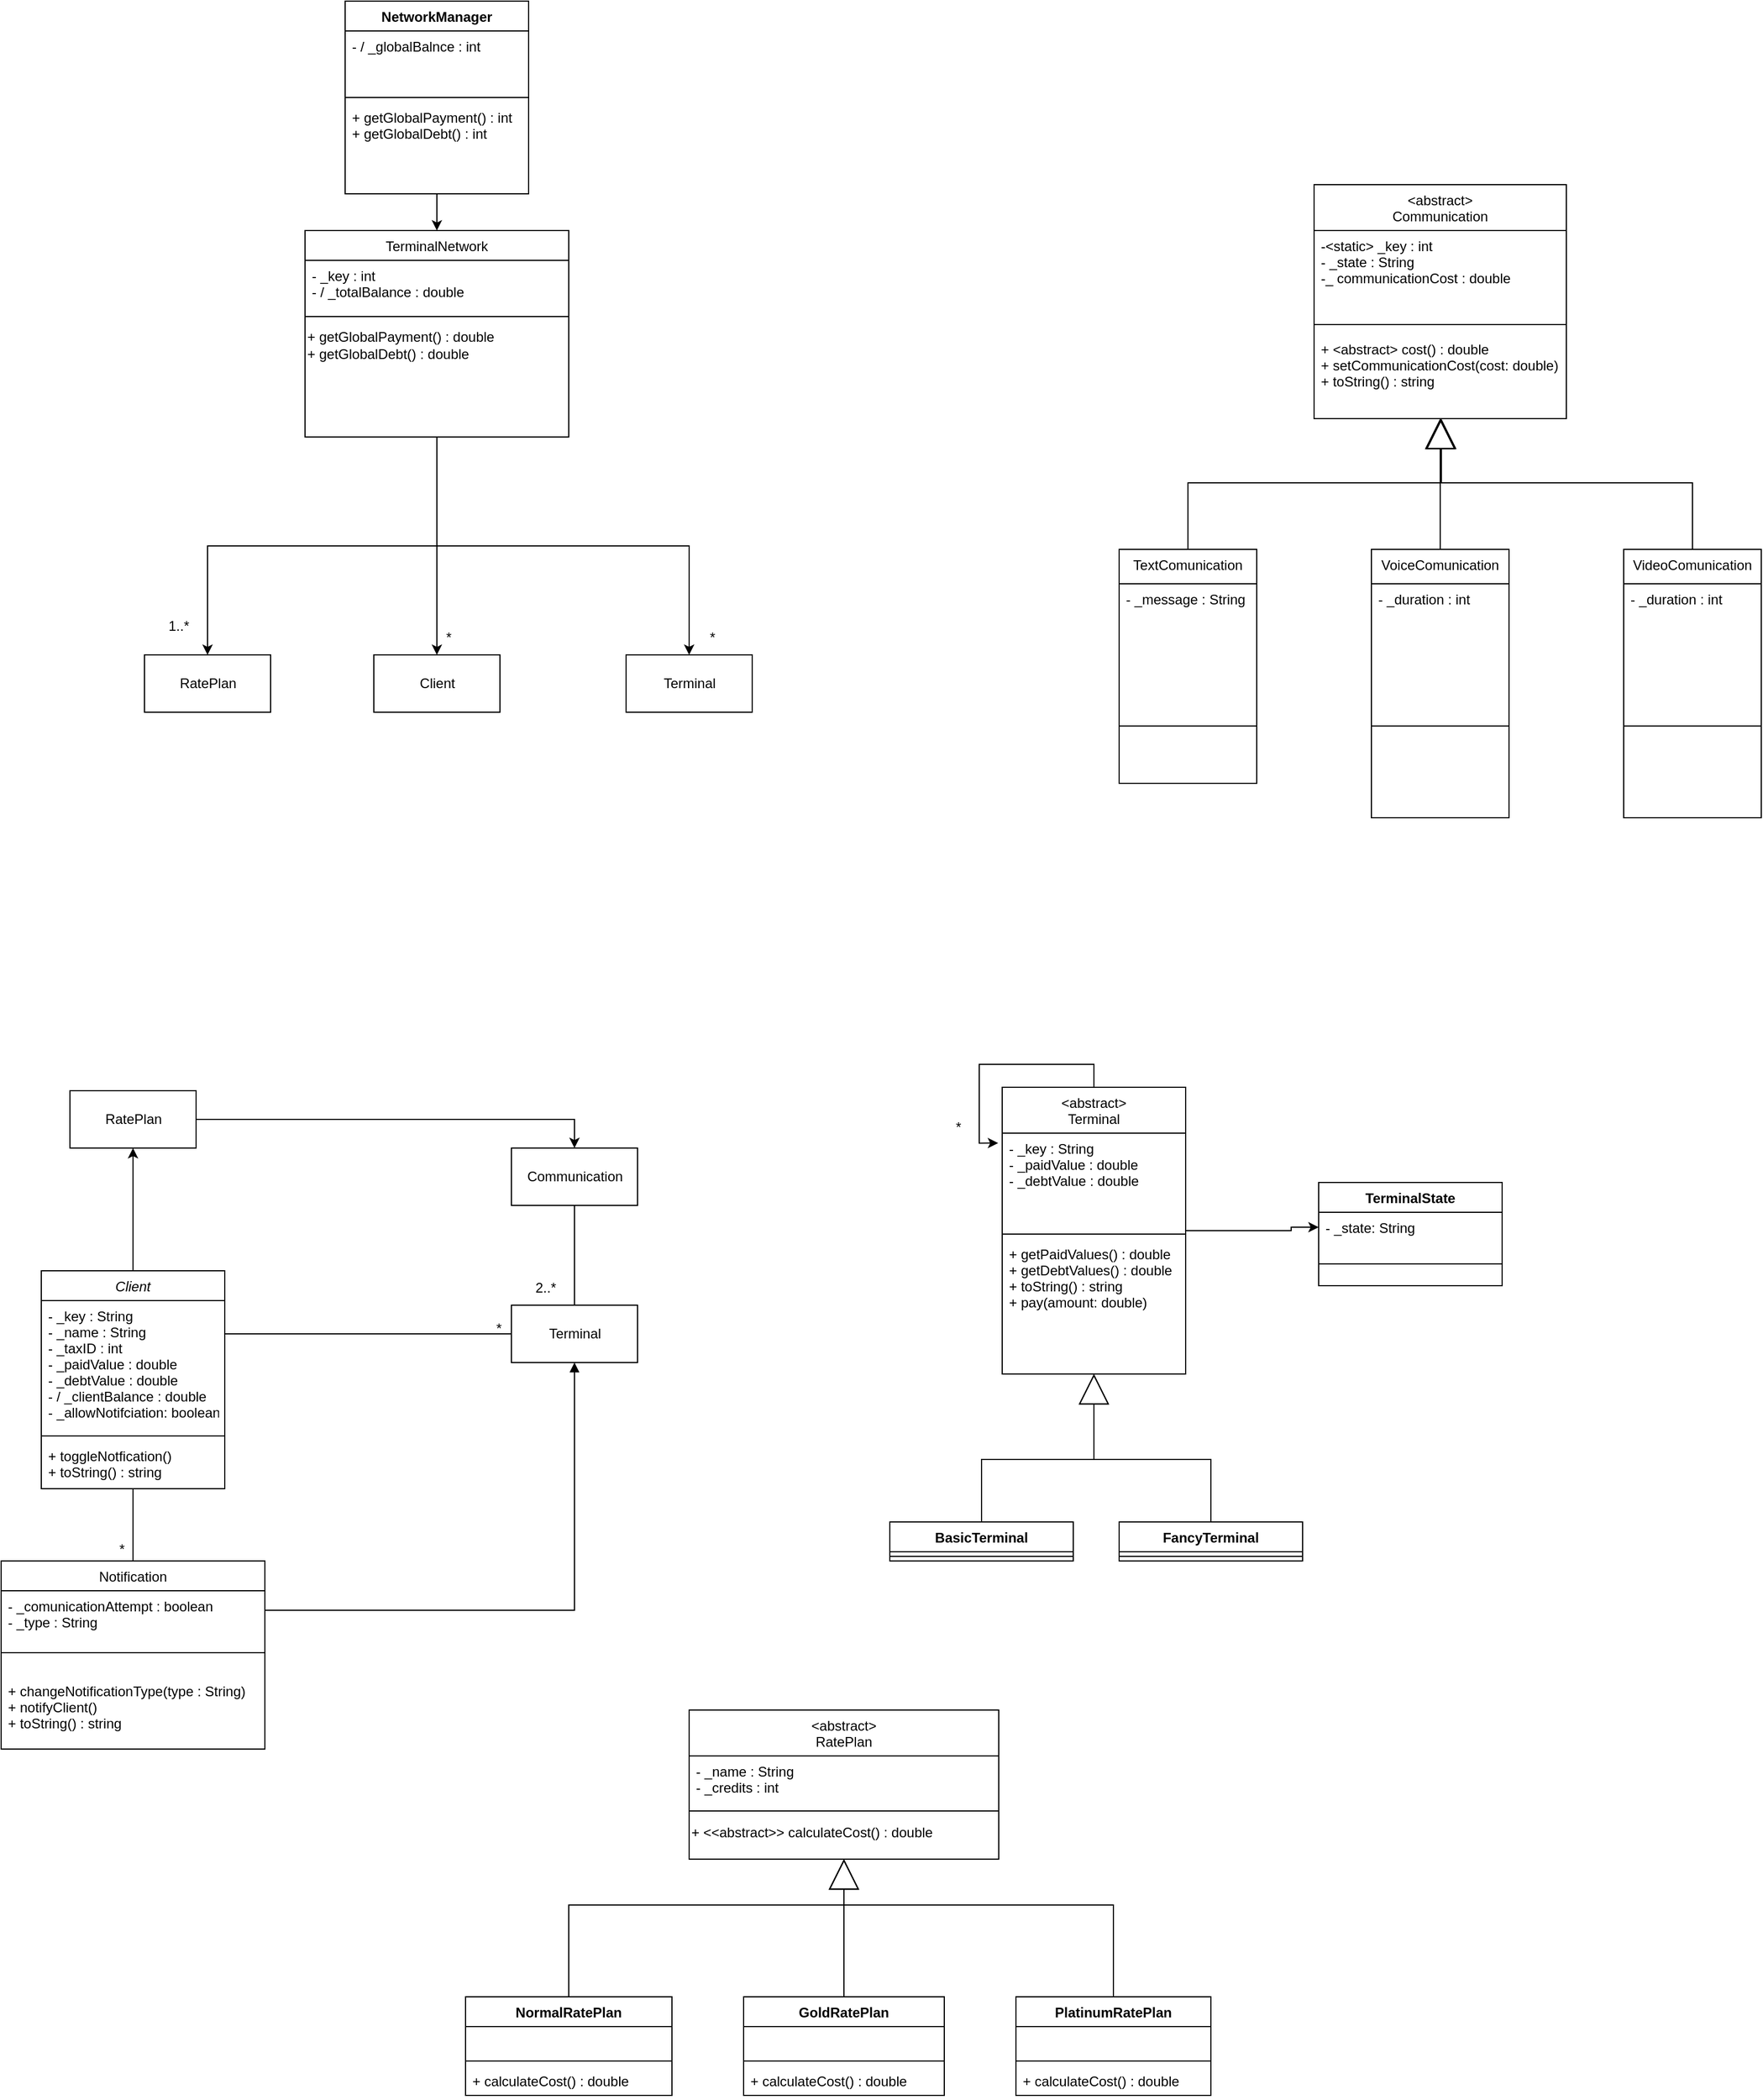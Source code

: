 <mxfile version="20.3.7" type="device"><diagram id="C5RBs43oDa-KdzZeNtuy" name="Page-1"><mxGraphModel dx="2015" dy="2259" grid="1" gridSize="10" guides="1" tooltips="1" connect="1" arrows="1" fold="1" page="1" pageScale="1" pageWidth="827" pageHeight="1169" math="0" shadow="0"><root><mxCell id="WIyWlLk6GJQsqaUBKTNV-0"/><mxCell id="WIyWlLk6GJQsqaUBKTNV-1" parent="WIyWlLk6GJQsqaUBKTNV-0"/><mxCell id="fKWPEHJeBh0T0BMoyLXq-13" style="edgeStyle=orthogonalEdgeStyle;rounded=0;orthogonalLoop=1;jettySize=auto;html=1;exitX=0.5;exitY=0;exitDx=0;exitDy=0;entryX=0.5;entryY=1;entryDx=0;entryDy=0;startArrow=none;startFill=0;endArrow=classic;endFill=1;startSize=24;endSize=6;targetPerimeterSpacing=15;" parent="WIyWlLk6GJQsqaUBKTNV-1" source="zkfFHV4jXpPFQw0GAbJ--0" target="jzcCdvD8nz0sRKo6gPmy-28" edge="1"><mxGeometry relative="1" as="geometry"><mxPoint x="460" y="110" as="targetPoint"/></mxGeometry></mxCell><mxCell id="fKWPEHJeBh0T0BMoyLXq-64" style="edgeStyle=orthogonalEdgeStyle;rounded=0;orthogonalLoop=1;jettySize=auto;html=1;entryX=0.5;entryY=0;entryDx=0;entryDy=0;startArrow=none;startFill=0;endArrow=none;endFill=0;startSize=24;endSize=6;targetPerimeterSpacing=15;" parent="WIyWlLk6GJQsqaUBKTNV-1" source="zkfFHV4jXpPFQw0GAbJ--0" target="mvYompF2jQGC7kqWTAEV-3" edge="1"><mxGeometry relative="1" as="geometry"/></mxCell><mxCell id="zkfFHV4jXpPFQw0GAbJ--0" value="Client" style="swimlane;fontStyle=2;align=center;verticalAlign=top;childLayout=stackLayout;horizontal=1;startSize=26;horizontalStack=0;resizeParent=1;resizeLast=0;collapsible=1;marginBottom=0;rounded=0;shadow=0;strokeWidth=1;" parent="WIyWlLk6GJQsqaUBKTNV-1" vertex="1"><mxGeometry x="380" y="187" width="160" height="190" as="geometry"><mxRectangle x="230" y="140" width="160" height="26" as="alternateBounds"/></mxGeometry></mxCell><mxCell id="zkfFHV4jXpPFQw0GAbJ--1" value="- _key : String&#10;- _name : String&#10;- _taxID : int&#10;- _paidValue : double&#10;- _debtValue : double&#10;- / _clientBalance : double&#10;- _allowNotifciation: boolean" style="text;align=left;verticalAlign=top;spacingLeft=4;spacingRight=4;overflow=hidden;rotatable=0;points=[[0,0.5],[1,0.5]];portConstraint=eastwest;" parent="zkfFHV4jXpPFQw0GAbJ--0" vertex="1"><mxGeometry y="26" width="160" height="114" as="geometry"/></mxCell><mxCell id="zkfFHV4jXpPFQw0GAbJ--4" value="" style="line;html=1;strokeWidth=1;align=left;verticalAlign=middle;spacingTop=-1;spacingLeft=3;spacingRight=3;rotatable=0;labelPosition=right;points=[];portConstraint=eastwest;" parent="zkfFHV4jXpPFQw0GAbJ--0" vertex="1"><mxGeometry y="140" width="160" height="8" as="geometry"/></mxCell><mxCell id="zkfFHV4jXpPFQw0GAbJ--5" value="+ toggleNotfication()&#10;+ toString() : string" style="text;align=left;verticalAlign=top;spacingLeft=4;spacingRight=4;overflow=hidden;rotatable=0;points=[[0,0.5],[1,0.5]];portConstraint=eastwest;" parent="zkfFHV4jXpPFQw0GAbJ--0" vertex="1"><mxGeometry y="148" width="160" height="42" as="geometry"/></mxCell><mxCell id="fKWPEHJeBh0T0BMoyLXq-11" style="edgeStyle=orthogonalEdgeStyle;rounded=0;orthogonalLoop=1;jettySize=auto;html=1;exitX=0.5;exitY=1;exitDx=0;exitDy=0;startSize=24;startArrow=block;startFill=0;endArrow=none;endFill=0;" parent="WIyWlLk6GJQsqaUBKTNV-1" source="zkfFHV4jXpPFQw0GAbJ--17" target="o7xXfUlEz9aexgcVBRNm-12" edge="1"><mxGeometry relative="1" as="geometry"/></mxCell><mxCell id="fKWPEHJeBh0T0BMoyLXq-12" style="edgeStyle=orthogonalEdgeStyle;rounded=0;orthogonalLoop=1;jettySize=auto;html=1;exitX=0.5;exitY=1;exitDx=0;exitDy=0;startArrow=block;startFill=0;endArrow=none;endFill=0;endSize=6;startSize=24;" parent="WIyWlLk6GJQsqaUBKTNV-1" source="zkfFHV4jXpPFQw0GAbJ--17" target="o7xXfUlEz9aexgcVBRNm-16" edge="1"><mxGeometry relative="1" as="geometry"/></mxCell><mxCell id="fKWPEHJeBh0T0BMoyLXq-66" style="edgeStyle=orthogonalEdgeStyle;rounded=0;orthogonalLoop=1;jettySize=auto;html=1;entryX=0;entryY=0.5;entryDx=0;entryDy=0;startArrow=none;startFill=0;endArrow=classic;endFill=1;startSize=24;endSize=6;targetPerimeterSpacing=15;" parent="WIyWlLk6GJQsqaUBKTNV-1" source="zkfFHV4jXpPFQw0GAbJ--17" target="o7xXfUlEz9aexgcVBRNm-35" edge="1"><mxGeometry relative="1" as="geometry"><Array as="points"><mxPoint x="1470" y="152"/></Array></mxGeometry></mxCell><mxCell id="zkfFHV4jXpPFQw0GAbJ--17" value="&lt;abstract&gt;&#10;Terminal" style="swimlane;fontStyle=0;align=center;verticalAlign=top;childLayout=stackLayout;horizontal=1;startSize=40;horizontalStack=0;resizeParent=1;resizeLast=0;collapsible=1;marginBottom=0;rounded=0;shadow=0;strokeWidth=1;" parent="WIyWlLk6GJQsqaUBKTNV-1" vertex="1"><mxGeometry x="1218" y="27" width="160" height="250" as="geometry"><mxRectangle x="550" y="140" width="160" height="26" as="alternateBounds"/></mxGeometry></mxCell><mxCell id="zkfFHV4jXpPFQw0GAbJ--18" value="- _key : String&#10;- _paidValue : double&#10;- _debtValue : double&#10;&#10;" style="text;align=left;verticalAlign=top;spacingLeft=4;spacingRight=4;overflow=hidden;rotatable=0;points=[[0,0.5],[1,0.5]];portConstraint=eastwest;" parent="zkfFHV4jXpPFQw0GAbJ--17" vertex="1"><mxGeometry y="40" width="160" height="84" as="geometry"/></mxCell><mxCell id="zkfFHV4jXpPFQw0GAbJ--23" value="" style="line;html=1;strokeWidth=1;align=left;verticalAlign=middle;spacingTop=-1;spacingLeft=3;spacingRight=3;rotatable=0;labelPosition=right;points=[];portConstraint=eastwest;" parent="zkfFHV4jXpPFQw0GAbJ--17" vertex="1"><mxGeometry y="124" width="160" height="8" as="geometry"/></mxCell><mxCell id="zkfFHV4jXpPFQw0GAbJ--24" value="+ getPaidValues() : double&#10;+ getDebtValues() : double&#10;+ toString() : string&#10;+ pay(amount: double)" style="text;align=left;verticalAlign=top;spacingLeft=4;spacingRight=4;overflow=hidden;rotatable=0;points=[[0,0.5],[1,0.5]];portConstraint=eastwest;" parent="zkfFHV4jXpPFQw0GAbJ--17" vertex="1"><mxGeometry y="132" width="160" height="112" as="geometry"/></mxCell><mxCell id="o7xXfUlEz9aexgcVBRNm-1" style="edgeStyle=orthogonalEdgeStyle;rounded=0;orthogonalLoop=1;jettySize=auto;html=1;entryX=-0.022;entryY=0.103;entryDx=0;entryDy=0;entryPerimeter=0;" parent="zkfFHV4jXpPFQw0GAbJ--17" source="zkfFHV4jXpPFQw0GAbJ--17" target="zkfFHV4jXpPFQw0GAbJ--18" edge="1"><mxGeometry relative="1" as="geometry"/></mxCell><mxCell id="zkfFHV4jXpPFQw0GAbJ--26" value="" style="endArrow=none;shadow=0;strokeWidth=1;rounded=0;endFill=0;edgeStyle=elbowEdgeStyle;elbow=vertical;entryX=0;entryY=0.5;entryDx=0;entryDy=0;" parent="WIyWlLk6GJQsqaUBKTNV-1" source="zkfFHV4jXpPFQw0GAbJ--0" target="fKWPEHJeBh0T0BMoyLXq-61" edge="1"><mxGeometry x="0.5" y="41" relative="1" as="geometry"><mxPoint x="380" y="192" as="sourcePoint"/><mxPoint x="540" y="192" as="targetPoint"/><mxPoint x="-40" y="32" as="offset"/></mxGeometry></mxCell><mxCell id="zkfFHV4jXpPFQw0GAbJ--28" value="*" style="resizable=0;align=right;verticalAlign=bottom;labelBackgroundColor=none;fontSize=12;" parent="zkfFHV4jXpPFQw0GAbJ--26" connectable="0" vertex="1"><mxGeometry x="1" relative="1" as="geometry"><mxPoint x="-7" y="4" as="offset"/></mxGeometry></mxCell><mxCell id="mvYompF2jQGC7kqWTAEV-3" value="Notification" style="swimlane;fontStyle=0;align=center;verticalAlign=top;childLayout=stackLayout;horizontal=1;startSize=26;horizontalStack=0;resizeParent=1;resizeLast=0;collapsible=1;marginBottom=0;rounded=0;shadow=0;strokeWidth=1;" parent="WIyWlLk6GJQsqaUBKTNV-1" vertex="1"><mxGeometry x="345" y="440" width="230" height="164" as="geometry"><mxRectangle x="340" y="380" width="170" height="26" as="alternateBounds"/></mxGeometry></mxCell><mxCell id="mvYompF2jQGC7kqWTAEV-4" value="- _comunicationAttempt : boolean&#10;- _type : String" style="text;align=left;verticalAlign=top;spacingLeft=4;spacingRight=4;overflow=hidden;rotatable=0;points=[[0,0.5],[1,0.5]];portConstraint=eastwest;" parent="mvYompF2jQGC7kqWTAEV-3" vertex="1"><mxGeometry y="26" width="230" height="34" as="geometry"/></mxCell><mxCell id="mvYompF2jQGC7kqWTAEV-5" value="" style="line;html=1;strokeWidth=1;align=left;verticalAlign=middle;spacingTop=-1;spacingLeft=3;spacingRight=3;rotatable=0;labelPosition=right;points=[];portConstraint=eastwest;" parent="mvYompF2jQGC7kqWTAEV-3" vertex="1"><mxGeometry y="60" width="230" height="40" as="geometry"/></mxCell><mxCell id="mvYompF2jQGC7kqWTAEV-32" value="+ changeNotificationType(type : String)&#10;+ notifyClient()&#10;+ toString() : string&#10;" style="text;align=left;verticalAlign=top;spacingLeft=4;spacingRight=4;overflow=hidden;rotatable=0;points=[[0,0.5],[1,0.5]];portConstraint=eastwest;" parent="mvYompF2jQGC7kqWTAEV-3" vertex="1"><mxGeometry y="100" width="230" height="50" as="geometry"/></mxCell><mxCell id="fKWPEHJeBh0T0BMoyLXq-6" style="edgeStyle=orthogonalEdgeStyle;rounded=0;orthogonalLoop=1;jettySize=auto;html=1;exitX=0.5;exitY=1;exitDx=0;exitDy=0;entryX=0.5;entryY=0;entryDx=0;entryDy=0;" parent="WIyWlLk6GJQsqaUBKTNV-1" source="mvYompF2jQGC7kqWTAEV-15" target="fKWPEHJeBh0T0BMoyLXq-3" edge="1"><mxGeometry relative="1" as="geometry"/></mxCell><mxCell id="fKWPEHJeBh0T0BMoyLXq-7" style="edgeStyle=orthogonalEdgeStyle;rounded=0;orthogonalLoop=1;jettySize=auto;html=1;exitX=0.5;exitY=1;exitDx=0;exitDy=0;" parent="WIyWlLk6GJQsqaUBKTNV-1" source="mvYompF2jQGC7kqWTAEV-15" target="fKWPEHJeBh0T0BMoyLXq-2" edge="1"><mxGeometry relative="1" as="geometry"><Array as="points"><mxPoint x="725" y="-400"/><mxPoint x="725" y="-400"/></Array></mxGeometry></mxCell><mxCell id="fKWPEHJeBh0T0BMoyLXq-8" style="edgeStyle=orthogonalEdgeStyle;rounded=0;orthogonalLoop=1;jettySize=auto;html=1;exitX=0.5;exitY=1;exitDx=0;exitDy=0;" parent="WIyWlLk6GJQsqaUBKTNV-1" source="mvYompF2jQGC7kqWTAEV-15" target="fKWPEHJeBh0T0BMoyLXq-4" edge="1"><mxGeometry relative="1" as="geometry"/></mxCell><mxCell id="mvYompF2jQGC7kqWTAEV-15" value="TerminalNetwork" style="swimlane;fontStyle=0;align=center;verticalAlign=top;childLayout=stackLayout;horizontal=1;startSize=26;horizontalStack=0;resizeParent=1;resizeLast=0;collapsible=1;marginBottom=0;rounded=0;shadow=0;strokeWidth=1;" parent="WIyWlLk6GJQsqaUBKTNV-1" vertex="1"><mxGeometry x="610" y="-720" width="230" height="180" as="geometry"><mxRectangle x="340" y="380" width="170" height="26" as="alternateBounds"/></mxGeometry></mxCell><mxCell id="o7xXfUlEz9aexgcVBRNm-56" value="- _key : int&#10;- / _totalBalance : double&#10;" style="text;align=left;verticalAlign=top;spacingLeft=4;spacingRight=4;overflow=hidden;rotatable=0;points=[[0,0.5],[1,0.5]];portConstraint=eastwest;" parent="mvYompF2jQGC7kqWTAEV-15" vertex="1"><mxGeometry y="26" width="230" height="44" as="geometry"/></mxCell><mxCell id="mvYompF2jQGC7kqWTAEV-17" value="" style="line;html=1;strokeWidth=1;align=left;verticalAlign=middle;spacingTop=-1;spacingLeft=3;spacingRight=3;rotatable=0;labelPosition=right;points=[];portConstraint=eastwest;" parent="mvYompF2jQGC7kqWTAEV-15" vertex="1"><mxGeometry y="70" width="230" height="10" as="geometry"/></mxCell><mxCell id="o7xXfUlEz9aexgcVBRNm-55" value="+ getGlobalPayment() : double&lt;br&gt;+ getGlobalDebt() : double" style="text;html=1;strokeColor=none;fillColor=none;align=left;verticalAlign=middle;whiteSpace=wrap;rounded=0;" parent="mvYompF2jQGC7kqWTAEV-15" vertex="1"><mxGeometry y="80" width="230" height="40" as="geometry"/></mxCell><mxCell id="mvYompF2jQGC7kqWTAEV-28" style="edgeStyle=orthogonalEdgeStyle;rounded=0;orthogonalLoop=1;jettySize=auto;html=1;entryX=0.5;entryY=1;entryDx=0;entryDy=0;endArrow=block;endFill=1;" parent="WIyWlLk6GJQsqaUBKTNV-1" source="mvYompF2jQGC7kqWTAEV-4" target="fKWPEHJeBh0T0BMoyLXq-61" edge="1"><mxGeometry relative="1" as="geometry"/></mxCell><mxCell id="mvYompF2jQGC7kqWTAEV-29" value="*" style="text;html=1;align=center;verticalAlign=middle;resizable=0;points=[];autosize=1;strokeColor=none;fillColor=none;" parent="WIyWlLk6GJQsqaUBKTNV-1" vertex="1"><mxGeometry x="440" y="420" width="20" height="20" as="geometry"/></mxCell><mxCell id="o7xXfUlEz9aexgcVBRNm-3" value="*" style="text;html=1;strokeColor=none;fillColor=none;align=center;verticalAlign=middle;whiteSpace=wrap;rounded=0;" parent="WIyWlLk6GJQsqaUBKTNV-1" vertex="1"><mxGeometry x="1150" y="47" width="60" height="30" as="geometry"/></mxCell><mxCell id="o7xXfUlEz9aexgcVBRNm-9" style="edgeStyle=orthogonalEdgeStyle;rounded=0;orthogonalLoop=1;jettySize=auto;html=1;entryX=0.5;entryY=0;entryDx=0;entryDy=0;" parent="WIyWlLk6GJQsqaUBKTNV-1" source="o7xXfUlEz9aexgcVBRNm-5" target="mvYompF2jQGC7kqWTAEV-15" edge="1"><mxGeometry relative="1" as="geometry"><mxPoint x="1065" y="-790" as="targetPoint"/><Array as="points"><mxPoint x="725" y="-806"/></Array></mxGeometry></mxCell><mxCell id="o7xXfUlEz9aexgcVBRNm-5" value="NetworkManager" style="swimlane;fontStyle=1;align=center;verticalAlign=top;childLayout=stackLayout;horizontal=1;startSize=26;horizontalStack=0;resizeParent=1;resizeParentMax=0;resizeLast=0;collapsible=1;marginBottom=0;" parent="WIyWlLk6GJQsqaUBKTNV-1" vertex="1"><mxGeometry x="645" y="-920" width="160" height="168" as="geometry"/></mxCell><mxCell id="o7xXfUlEz9aexgcVBRNm-6" value="- / _globalBalnce : int" style="text;strokeColor=none;fillColor=none;align=left;verticalAlign=top;spacingLeft=4;spacingRight=4;overflow=hidden;rotatable=0;points=[[0,0.5],[1,0.5]];portConstraint=eastwest;" parent="o7xXfUlEz9aexgcVBRNm-5" vertex="1"><mxGeometry y="26" width="160" height="54" as="geometry"/></mxCell><mxCell id="o7xXfUlEz9aexgcVBRNm-7" value="" style="line;strokeWidth=1;fillColor=none;align=left;verticalAlign=middle;spacingTop=-1;spacingLeft=3;spacingRight=3;rotatable=0;labelPosition=right;points=[];portConstraint=eastwest;strokeColor=inherit;" parent="o7xXfUlEz9aexgcVBRNm-5" vertex="1"><mxGeometry y="80" width="160" height="8" as="geometry"/></mxCell><mxCell id="o7xXfUlEz9aexgcVBRNm-8" value="+ getGlobalPayment() : int&#10;+ getGlobalDebt() : int" style="text;strokeColor=none;fillColor=none;align=left;verticalAlign=top;spacingLeft=4;spacingRight=4;overflow=hidden;rotatable=0;points=[[0,0.5],[1,0.5]];portConstraint=eastwest;" parent="o7xXfUlEz9aexgcVBRNm-5" vertex="1"><mxGeometry y="88" width="160" height="80" as="geometry"/></mxCell><mxCell id="o7xXfUlEz9aexgcVBRNm-12" value="BasicTerminal" style="swimlane;fontStyle=1;align=center;verticalAlign=top;childLayout=stackLayout;horizontal=1;startSize=26;horizontalStack=0;resizeParent=1;resizeParentMax=0;resizeLast=0;collapsible=1;marginBottom=0;" parent="WIyWlLk6GJQsqaUBKTNV-1" vertex="1"><mxGeometry x="1120" y="406" width="160" height="34" as="geometry"/></mxCell><mxCell id="o7xXfUlEz9aexgcVBRNm-14" value="" style="line;strokeWidth=1;fillColor=none;align=left;verticalAlign=middle;spacingTop=-1;spacingLeft=3;spacingRight=3;rotatable=0;labelPosition=right;points=[];portConstraint=eastwest;strokeColor=inherit;" parent="o7xXfUlEz9aexgcVBRNm-12" vertex="1"><mxGeometry y="26" width="160" height="8" as="geometry"/></mxCell><mxCell id="o7xXfUlEz9aexgcVBRNm-16" value="FancyTerminal" style="swimlane;fontStyle=1;align=center;verticalAlign=top;childLayout=stackLayout;horizontal=1;startSize=26;horizontalStack=0;resizeParent=1;resizeParentMax=0;resizeLast=0;collapsible=1;marginBottom=0;" parent="WIyWlLk6GJQsqaUBKTNV-1" vertex="1"><mxGeometry x="1320" y="406" width="160" height="34" as="geometry"/></mxCell><mxCell id="o7xXfUlEz9aexgcVBRNm-18" value="" style="line;strokeWidth=1;fillColor=none;align=left;verticalAlign=middle;spacingTop=-1;spacingLeft=3;spacingRight=3;rotatable=0;labelPosition=right;points=[];portConstraint=eastwest;strokeColor=inherit;" parent="o7xXfUlEz9aexgcVBRNm-16" vertex="1"><mxGeometry y="26" width="160" height="8" as="geometry"/></mxCell><mxCell id="o7xXfUlEz9aexgcVBRNm-29" value="" style="endArrow=none;html=1;rounded=0;entryX=1;entryY=0.5;entryDx=0;entryDy=0;exitX=0.5;exitY=1;exitDx=0;exitDy=0;" parent="WIyWlLk6GJQsqaUBKTNV-1" source="zkfFHV4jXpPFQw0GAbJ--17" edge="1"><mxGeometry width="50" height="50" relative="1" as="geometry"><mxPoint x="1298" y="277" as="sourcePoint"/><mxPoint x="1305" y="277" as="targetPoint"/><Array as="points"/></mxGeometry></mxCell><mxCell id="o7xXfUlEz9aexgcVBRNm-32" value="2..*" style="text;html=1;strokeColor=none;fillColor=none;align=center;verticalAlign=middle;whiteSpace=wrap;rounded=0;" parent="WIyWlLk6GJQsqaUBKTNV-1" vertex="1"><mxGeometry x="790" y="187" width="60" height="30" as="geometry"/></mxCell><mxCell id="o7xXfUlEz9aexgcVBRNm-34" value="TerminalState" style="swimlane;fontStyle=1;align=center;verticalAlign=top;childLayout=stackLayout;horizontal=1;startSize=26;horizontalStack=0;resizeParent=1;resizeParentMax=0;resizeLast=0;collapsible=1;marginBottom=0;" parent="WIyWlLk6GJQsqaUBKTNV-1" vertex="1"><mxGeometry x="1494" y="110" width="160" height="90" as="geometry"/></mxCell><mxCell id="o7xXfUlEz9aexgcVBRNm-35" value="- _state: String" style="text;strokeColor=none;fillColor=none;align=left;verticalAlign=top;spacingLeft=4;spacingRight=4;overflow=hidden;rotatable=0;points=[[0,0.5],[1,0.5]];portConstraint=eastwest;" parent="o7xXfUlEz9aexgcVBRNm-34" vertex="1"><mxGeometry y="26" width="160" height="26" as="geometry"/></mxCell><mxCell id="o7xXfUlEz9aexgcVBRNm-36" value="" style="line;strokeWidth=1;fillColor=none;align=left;verticalAlign=middle;spacingTop=-1;spacingLeft=3;spacingRight=3;rotatable=0;labelPosition=right;points=[];portConstraint=eastwest;strokeColor=inherit;" parent="o7xXfUlEz9aexgcVBRNm-34" vertex="1"><mxGeometry y="52" width="160" height="38" as="geometry"/></mxCell><mxCell id="o7xXfUlEz9aexgcVBRNm-41" value="1..*" style="text;html=1;strokeColor=none;fillColor=none;align=center;verticalAlign=middle;whiteSpace=wrap;rounded=0;" parent="WIyWlLk6GJQsqaUBKTNV-1" vertex="1"><mxGeometry x="470" y="-390" width="60" height="30" as="geometry"/></mxCell><mxCell id="TjBHs6pR5-32JZ_A8oHb-3" value="*" style="text;html=1;align=center;verticalAlign=middle;resizable=0;points=[];autosize=1;strokeColor=none;fillColor=none;" parent="WIyWlLk6GJQsqaUBKTNV-1" vertex="1"><mxGeometry x="720" y="-380" width="30" height="30" as="geometry"/></mxCell><mxCell id="TjBHs6pR5-32JZ_A8oHb-4" value="*" style="text;html=1;align=center;verticalAlign=middle;resizable=0;points=[];autosize=1;strokeColor=none;fillColor=none;" parent="WIyWlLk6GJQsqaUBKTNV-1" vertex="1"><mxGeometry x="950" y="-380" width="30" height="30" as="geometry"/></mxCell><mxCell id="fKWPEHJeBh0T0BMoyLXq-2" value="Client" style="html=1;" parent="WIyWlLk6GJQsqaUBKTNV-1" vertex="1"><mxGeometry x="670" y="-350" width="110" height="50" as="geometry"/></mxCell><mxCell id="fKWPEHJeBh0T0BMoyLXq-3" value="RatePlan" style="html=1;" parent="WIyWlLk6GJQsqaUBKTNV-1" vertex="1"><mxGeometry x="470" y="-350" width="110" height="50" as="geometry"/></mxCell><mxCell id="fKWPEHJeBh0T0BMoyLXq-4" value="Terminal" style="html=1;" parent="WIyWlLk6GJQsqaUBKTNV-1" vertex="1"><mxGeometry x="890" y="-350" width="110" height="50" as="geometry"/></mxCell><mxCell id="fKWPEHJeBh0T0BMoyLXq-58" style="edgeStyle=orthogonalEdgeStyle;rounded=0;orthogonalLoop=1;jettySize=auto;html=1;entryX=0.5;entryY=0;entryDx=0;entryDy=0;startArrow=block;startFill=0;endArrow=none;endFill=0;startSize=24;endSize=6;targetPerimeterSpacing=15;" parent="WIyWlLk6GJQsqaUBKTNV-1" source="fKWPEHJeBh0T0BMoyLXq-35" target="fKWPEHJeBh0T0BMoyLXq-42" edge="1"><mxGeometry relative="1" as="geometry"/></mxCell><mxCell id="fKWPEHJeBh0T0BMoyLXq-59" style="edgeStyle=orthogonalEdgeStyle;rounded=0;orthogonalLoop=1;jettySize=auto;html=1;entryX=0.5;entryY=0;entryDx=0;entryDy=0;startArrow=block;startFill=0;endArrow=none;endFill=0;startSize=24;endSize=6;targetPerimeterSpacing=15;" parent="WIyWlLk6GJQsqaUBKTNV-1" source="fKWPEHJeBh0T0BMoyLXq-38" target="fKWPEHJeBh0T0BMoyLXq-45" edge="1"><mxGeometry relative="1" as="geometry"><Array as="points"><mxPoint x="1601" y="-500"/><mxPoint x="1820" y="-500"/></Array></mxGeometry></mxCell><mxCell id="fKWPEHJeBh0T0BMoyLXq-60" style="edgeStyle=orthogonalEdgeStyle;rounded=0;orthogonalLoop=1;jettySize=auto;html=1;entryX=0.5;entryY=0;entryDx=0;entryDy=0;startArrow=block;startFill=0;endArrow=none;endFill=0;startSize=24;endSize=6;targetPerimeterSpacing=15;" parent="WIyWlLk6GJQsqaUBKTNV-1" source="fKWPEHJeBh0T0BMoyLXq-35" target="fKWPEHJeBh0T0BMoyLXq-39" edge="1"><mxGeometry relative="1" as="geometry"><Array as="points"><mxPoint x="1600" y="-500"/><mxPoint x="1380" y="-500"/></Array></mxGeometry></mxCell><mxCell id="fKWPEHJeBh0T0BMoyLXq-35" value="&lt;abstract&gt;&#10;Communication" style="swimlane;fontStyle=0;align=center;verticalAlign=top;childLayout=stackLayout;horizontal=1;startSize=40;horizontalStack=0;resizeParent=1;resizeLast=0;collapsible=1;marginBottom=0;rounded=0;shadow=0;strokeWidth=1;" parent="WIyWlLk6GJQsqaUBKTNV-1" vertex="1"><mxGeometry x="1490" y="-760" width="220" height="204" as="geometry"><mxRectangle x="340" y="380" width="170" height="26" as="alternateBounds"/></mxGeometry></mxCell><mxCell id="fKWPEHJeBh0T0BMoyLXq-36" value="-&lt;static&gt; _key : int&#10;- _state : String&#10;-_ communicationCost : double" style="text;align=left;verticalAlign=top;spacingLeft=4;spacingRight=4;overflow=hidden;rotatable=0;points=[[0,0.5],[1,0.5]];portConstraint=eastwest;" parent="fKWPEHJeBh0T0BMoyLXq-35" vertex="1"><mxGeometry y="40" width="220" height="74" as="geometry"/></mxCell><mxCell id="fKWPEHJeBh0T0BMoyLXq-37" value="" style="line;html=1;strokeWidth=1;align=left;verticalAlign=middle;spacingTop=-1;spacingLeft=3;spacingRight=3;rotatable=0;labelPosition=right;points=[];portConstraint=eastwest;" parent="fKWPEHJeBh0T0BMoyLXq-35" vertex="1"><mxGeometry y="114" width="220" height="16" as="geometry"/></mxCell><mxCell id="fKWPEHJeBh0T0BMoyLXq-38" value="+ &lt;abstract&gt; cost() : double&#10;+ setCommunicationCost(cost: double)&#10;+ toString() : string" style="text;align=left;verticalAlign=top;spacingLeft=4;spacingRight=4;overflow=hidden;rotatable=0;points=[[0,0.5],[1,0.5]];portConstraint=eastwest;" parent="fKWPEHJeBh0T0BMoyLXq-35" vertex="1"><mxGeometry y="130" width="220" height="74" as="geometry"/></mxCell><mxCell id="fKWPEHJeBh0T0BMoyLXq-39" value="TextComunication" style="swimlane;fontStyle=0;align=center;verticalAlign=top;childLayout=stackLayout;horizontal=1;startSize=30;horizontalStack=0;resizeParent=1;resizeLast=0;collapsible=1;marginBottom=0;rounded=0;shadow=0;strokeWidth=1;" parent="WIyWlLk6GJQsqaUBKTNV-1" vertex="1"><mxGeometry x="1320" y="-442" width="120" height="204" as="geometry"><mxRectangle x="1030" y="100" width="170" height="26" as="alternateBounds"/></mxGeometry></mxCell><mxCell id="fKWPEHJeBh0T0BMoyLXq-40" value="- _message : String" style="text;align=left;verticalAlign=top;spacingLeft=4;spacingRight=4;overflow=hidden;rotatable=0;points=[[0,0.5],[1,0.5]];portConstraint=eastwest;" parent="fKWPEHJeBh0T0BMoyLXq-39" vertex="1"><mxGeometry y="30" width="120" height="74" as="geometry"/></mxCell><mxCell id="fKWPEHJeBh0T0BMoyLXq-41" value="" style="line;html=1;strokeWidth=1;align=left;verticalAlign=middle;spacingTop=-1;spacingLeft=3;spacingRight=3;rotatable=0;labelPosition=right;points=[];portConstraint=eastwest;" parent="fKWPEHJeBh0T0BMoyLXq-39" vertex="1"><mxGeometry y="104" width="120" height="100" as="geometry"/></mxCell><mxCell id="fKWPEHJeBh0T0BMoyLXq-42" value="VoiceComunication" style="swimlane;fontStyle=0;align=center;verticalAlign=top;childLayout=stackLayout;horizontal=1;startSize=30;horizontalStack=0;resizeParent=1;resizeLast=0;collapsible=1;marginBottom=0;rounded=0;shadow=0;strokeWidth=1;" parent="WIyWlLk6GJQsqaUBKTNV-1" vertex="1"><mxGeometry x="1540" y="-442" width="120" height="234" as="geometry"><mxRectangle x="1210" y="100" width="170" height="26" as="alternateBounds"/></mxGeometry></mxCell><mxCell id="fKWPEHJeBh0T0BMoyLXq-43" value="- _duration : int" style="text;align=left;verticalAlign=top;spacingLeft=4;spacingRight=4;overflow=hidden;rotatable=0;points=[[0,0.5],[1,0.5]];portConstraint=eastwest;" parent="fKWPEHJeBh0T0BMoyLXq-42" vertex="1"><mxGeometry y="30" width="120" height="74" as="geometry"/></mxCell><mxCell id="fKWPEHJeBh0T0BMoyLXq-44" value="" style="line;html=1;strokeWidth=1;align=left;verticalAlign=middle;spacingTop=-1;spacingLeft=3;spacingRight=3;rotatable=0;labelPosition=right;points=[];portConstraint=eastwest;" parent="fKWPEHJeBh0T0BMoyLXq-42" vertex="1"><mxGeometry y="104" width="120" height="100" as="geometry"/></mxCell><mxCell id="fKWPEHJeBh0T0BMoyLXq-45" value="VideoComunication" style="swimlane;fontStyle=0;align=center;verticalAlign=top;childLayout=stackLayout;horizontal=1;startSize=30;horizontalStack=0;resizeParent=1;resizeLast=0;collapsible=1;marginBottom=0;rounded=0;shadow=0;strokeWidth=1;" parent="WIyWlLk6GJQsqaUBKTNV-1" vertex="1"><mxGeometry x="1760" y="-442" width="120" height="234" as="geometry"><mxRectangle x="1380" y="100" width="170" height="26" as="alternateBounds"/></mxGeometry></mxCell><mxCell id="fKWPEHJeBh0T0BMoyLXq-46" value="- _duration : int" style="text;align=left;verticalAlign=top;spacingLeft=4;spacingRight=4;overflow=hidden;rotatable=0;points=[[0,0.5],[1,0.5]];portConstraint=eastwest;" parent="fKWPEHJeBh0T0BMoyLXq-45" vertex="1"><mxGeometry y="30" width="120" height="74" as="geometry"/></mxCell><mxCell id="fKWPEHJeBh0T0BMoyLXq-47" value="" style="line;html=1;strokeWidth=1;align=left;verticalAlign=middle;spacingTop=-1;spacingLeft=3;spacingRight=3;rotatable=0;labelPosition=right;points=[];portConstraint=eastwest;" parent="fKWPEHJeBh0T0BMoyLXq-45" vertex="1"><mxGeometry y="104" width="120" height="100" as="geometry"/></mxCell><mxCell id="fKWPEHJeBh0T0BMoyLXq-62" style="edgeStyle=orthogonalEdgeStyle;rounded=0;orthogonalLoop=1;jettySize=auto;html=1;entryX=0.5;entryY=0;entryDx=0;entryDy=0;startArrow=none;startFill=0;endArrow=none;endFill=0;startSize=24;endSize=6;targetPerimeterSpacing=15;" parent="WIyWlLk6GJQsqaUBKTNV-1" source="fKWPEHJeBh0T0BMoyLXq-54" target="fKWPEHJeBh0T0BMoyLXq-61" edge="1"><mxGeometry relative="1" as="geometry"/></mxCell><mxCell id="fKWPEHJeBh0T0BMoyLXq-54" value="Communication" style="html=1;" parent="WIyWlLk6GJQsqaUBKTNV-1" vertex="1"><mxGeometry x="790" y="80" width="110" height="50" as="geometry"/></mxCell><mxCell id="fKWPEHJeBh0T0BMoyLXq-61" value="Terminal" style="html=1;" parent="WIyWlLk6GJQsqaUBKTNV-1" vertex="1"><mxGeometry x="790" y="217" width="110" height="50" as="geometry"/></mxCell><mxCell id="fKWPEHJeBh0T0BMoyLXq-63" style="edgeStyle=orthogonalEdgeStyle;rounded=0;orthogonalLoop=1;jettySize=auto;html=1;entryX=0.5;entryY=0;entryDx=0;entryDy=0;startArrow=none;startFill=0;endArrow=classic;endFill=1;startSize=24;endSize=6;targetPerimeterSpacing=15;exitX=1;exitY=0.5;exitDx=0;exitDy=0;" parent="WIyWlLk6GJQsqaUBKTNV-1" source="jzcCdvD8nz0sRKo6gPmy-28" target="fKWPEHJeBh0T0BMoyLXq-54" edge="1"><mxGeometry relative="1" as="geometry"><mxPoint x="540" y="54.077" as="sourcePoint"/></mxGeometry></mxCell><mxCell id="jzcCdvD8nz0sRKo6gPmy-12" value="NormalRatePlan" style="swimlane;fontStyle=1;align=center;verticalAlign=top;childLayout=stackLayout;horizontal=1;startSize=26;horizontalStack=0;resizeParent=1;resizeParentMax=0;resizeLast=0;collapsible=1;marginBottom=0;" vertex="1" parent="WIyWlLk6GJQsqaUBKTNV-1"><mxGeometry x="750" y="820" width="180" height="86" as="geometry"/></mxCell><mxCell id="jzcCdvD8nz0sRKo6gPmy-13" value=" " style="text;strokeColor=none;fillColor=none;align=left;verticalAlign=top;spacingLeft=4;spacingRight=4;overflow=hidden;rotatable=0;points=[[0,0.5],[1,0.5]];portConstraint=eastwest;" vertex="1" parent="jzcCdvD8nz0sRKo6gPmy-12"><mxGeometry y="26" width="180" height="26" as="geometry"/></mxCell><mxCell id="jzcCdvD8nz0sRKo6gPmy-14" value="" style="line;strokeWidth=1;fillColor=none;align=left;verticalAlign=middle;spacingTop=-1;spacingLeft=3;spacingRight=3;rotatable=0;labelPosition=right;points=[];portConstraint=eastwest;strokeColor=inherit;" vertex="1" parent="jzcCdvD8nz0sRKo6gPmy-12"><mxGeometry y="52" width="180" height="8" as="geometry"/></mxCell><mxCell id="jzcCdvD8nz0sRKo6gPmy-15" value="+ calculateCost() : double" style="text;strokeColor=none;fillColor=none;align=left;verticalAlign=top;spacingLeft=4;spacingRight=4;overflow=hidden;rotatable=0;points=[[0,0.5],[1,0.5]];portConstraint=eastwest;" vertex="1" parent="jzcCdvD8nz0sRKo6gPmy-12"><mxGeometry y="60" width="180" height="26" as="geometry"/></mxCell><mxCell id="jzcCdvD8nz0sRKo6gPmy-34" style="edgeStyle=orthogonalEdgeStyle;rounded=0;orthogonalLoop=1;jettySize=auto;html=1;exitX=1;exitY=0.5;exitDx=0;exitDy=0;" edge="1" parent="jzcCdvD8nz0sRKo6gPmy-12" source="jzcCdvD8nz0sRKo6gPmy-13" target="jzcCdvD8nz0sRKo6gPmy-13"><mxGeometry relative="1" as="geometry"/></mxCell><mxCell id="jzcCdvD8nz0sRKo6gPmy-16" value="GoldRatePlan" style="swimlane;fontStyle=1;align=center;verticalAlign=top;childLayout=stackLayout;horizontal=1;startSize=26;horizontalStack=0;resizeParent=1;resizeParentMax=0;resizeLast=0;collapsible=1;marginBottom=0;" vertex="1" parent="WIyWlLk6GJQsqaUBKTNV-1"><mxGeometry x="992.5" y="820" width="175" height="86" as="geometry"/></mxCell><mxCell id="jzcCdvD8nz0sRKo6gPmy-17" value=" " style="text;strokeColor=none;fillColor=none;align=left;verticalAlign=top;spacingLeft=4;spacingRight=4;overflow=hidden;rotatable=0;points=[[0,0.5],[1,0.5]];portConstraint=eastwest;" vertex="1" parent="jzcCdvD8nz0sRKo6gPmy-16"><mxGeometry y="26" width="175" height="26" as="geometry"/></mxCell><mxCell id="jzcCdvD8nz0sRKo6gPmy-18" value="" style="line;strokeWidth=1;fillColor=none;align=left;verticalAlign=middle;spacingTop=-1;spacingLeft=3;spacingRight=3;rotatable=0;labelPosition=right;points=[];portConstraint=eastwest;strokeColor=inherit;" vertex="1" parent="jzcCdvD8nz0sRKo6gPmy-16"><mxGeometry y="52" width="175" height="8" as="geometry"/></mxCell><mxCell id="jzcCdvD8nz0sRKo6gPmy-19" value="+ calculateCost() : double" style="text;strokeColor=none;fillColor=none;align=left;verticalAlign=top;spacingLeft=4;spacingRight=4;overflow=hidden;rotatable=0;points=[[0,0.5],[1,0.5]];portConstraint=eastwest;" vertex="1" parent="jzcCdvD8nz0sRKo6gPmy-16"><mxGeometry y="60" width="175" height="26" as="geometry"/></mxCell><mxCell id="jzcCdvD8nz0sRKo6gPmy-20" value="PlatinumRatePlan" style="swimlane;fontStyle=1;align=center;verticalAlign=top;childLayout=stackLayout;horizontal=1;startSize=26;horizontalStack=0;resizeParent=1;resizeParentMax=0;resizeLast=0;collapsible=1;marginBottom=0;" vertex="1" parent="WIyWlLk6GJQsqaUBKTNV-1"><mxGeometry x="1230" y="820" width="170" height="86" as="geometry"/></mxCell><mxCell id="jzcCdvD8nz0sRKo6gPmy-21" value=" " style="text;strokeColor=none;fillColor=none;align=left;verticalAlign=top;spacingLeft=4;spacingRight=4;overflow=hidden;rotatable=0;points=[[0,0.5],[1,0.5]];portConstraint=eastwest;" vertex="1" parent="jzcCdvD8nz0sRKo6gPmy-20"><mxGeometry y="26" width="170" height="26" as="geometry"/></mxCell><mxCell id="jzcCdvD8nz0sRKo6gPmy-22" value="" style="line;strokeWidth=1;fillColor=none;align=left;verticalAlign=middle;spacingTop=-1;spacingLeft=3;spacingRight=3;rotatable=0;labelPosition=right;points=[];portConstraint=eastwest;strokeColor=inherit;" vertex="1" parent="jzcCdvD8nz0sRKo6gPmy-20"><mxGeometry y="52" width="170" height="8" as="geometry"/></mxCell><mxCell id="jzcCdvD8nz0sRKo6gPmy-23" value="+ calculateCost() : double" style="text;strokeColor=none;fillColor=none;align=left;verticalAlign=top;spacingLeft=4;spacingRight=4;overflow=hidden;rotatable=0;points=[[0,0.5],[1,0.5]];portConstraint=eastwest;" vertex="1" parent="jzcCdvD8nz0sRKo6gPmy-20"><mxGeometry y="60" width="170" height="26" as="geometry"/></mxCell><mxCell id="jzcCdvD8nz0sRKo6gPmy-31" style="edgeStyle=orthogonalEdgeStyle;rounded=0;orthogonalLoop=1;jettySize=auto;html=1;entryX=0.5;entryY=0;entryDx=0;entryDy=0;startSize=24;startArrow=block;startFill=0;endArrow=none;endFill=0;" edge="1" parent="WIyWlLk6GJQsqaUBKTNV-1" source="jzcCdvD8nz0sRKo6gPmy-24" target="jzcCdvD8nz0sRKo6gPmy-16"><mxGeometry relative="1" as="geometry"/></mxCell><mxCell id="jzcCdvD8nz0sRKo6gPmy-24" value="&lt;abstract&gt;&#10;RatePlan" style="swimlane;fontStyle=0;align=center;verticalAlign=top;childLayout=stackLayout;horizontal=1;startSize=40;horizontalStack=0;resizeParent=1;resizeLast=0;collapsible=1;marginBottom=0;rounded=0;shadow=0;strokeWidth=1;" vertex="1" parent="WIyWlLk6GJQsqaUBKTNV-1"><mxGeometry x="945" y="570" width="270" height="130" as="geometry"><mxRectangle x="340" y="380" width="170" height="26" as="alternateBounds"/></mxGeometry></mxCell><mxCell id="jzcCdvD8nz0sRKo6gPmy-25" value="- _name : String&#10;- _credits : int" style="text;align=left;verticalAlign=top;spacingLeft=4;spacingRight=4;overflow=hidden;rotatable=0;points=[[0,0.5],[1,0.5]];portConstraint=eastwest;" vertex="1" parent="jzcCdvD8nz0sRKo6gPmy-24"><mxGeometry y="40" width="270" height="44" as="geometry"/></mxCell><mxCell id="jzcCdvD8nz0sRKo6gPmy-26" value="" style="line;html=1;strokeWidth=1;align=left;verticalAlign=middle;spacingTop=-1;spacingLeft=3;spacingRight=3;rotatable=0;labelPosition=right;points=[];portConstraint=eastwest;" vertex="1" parent="jzcCdvD8nz0sRKo6gPmy-24"><mxGeometry y="84" width="270" height="8" as="geometry"/></mxCell><mxCell id="jzcCdvD8nz0sRKo6gPmy-27" value="+ &amp;lt;&amp;lt;abstract&amp;gt;&amp;gt; calculateCost() : double" style="text;html=1;align=left;verticalAlign=middle;resizable=0;points=[];autosize=1;strokeColor=none;fillColor=none;" vertex="1" parent="jzcCdvD8nz0sRKo6gPmy-24"><mxGeometry y="92" width="270" height="30" as="geometry"/></mxCell><mxCell id="jzcCdvD8nz0sRKo6gPmy-33" style="edgeStyle=orthogonalEdgeStyle;rounded=0;orthogonalLoop=1;jettySize=auto;html=1;exitX=1;exitY=0.5;exitDx=0;exitDy=0;" edge="1" parent="jzcCdvD8nz0sRKo6gPmy-24" source="jzcCdvD8nz0sRKo6gPmy-25" target="jzcCdvD8nz0sRKo6gPmy-25"><mxGeometry relative="1" as="geometry"/></mxCell><mxCell id="jzcCdvD8nz0sRKo6gPmy-28" value="RatePlan" style="html=1;" vertex="1" parent="WIyWlLk6GJQsqaUBKTNV-1"><mxGeometry x="405" y="30" width="110" height="50" as="geometry"/></mxCell><mxCell id="jzcCdvD8nz0sRKo6gPmy-29" style="edgeStyle=orthogonalEdgeStyle;rounded=0;orthogonalLoop=1;jettySize=auto;html=1;entryX=0.5;entryY=0;entryDx=0;entryDy=0;startArrow=block;startFill=0;startSize=24;endArrow=none;endFill=0;" edge="1" parent="WIyWlLk6GJQsqaUBKTNV-1" target="jzcCdvD8nz0sRKo6gPmy-12"><mxGeometry relative="1" as="geometry"><mxPoint x="1080" y="700" as="sourcePoint"/><Array as="points"><mxPoint x="1080" y="740"/><mxPoint x="840" y="740"/></Array></mxGeometry></mxCell><mxCell id="jzcCdvD8nz0sRKo6gPmy-32" style="edgeStyle=orthogonalEdgeStyle;rounded=0;orthogonalLoop=1;jettySize=auto;html=1;entryX=0.5;entryY=0;entryDx=0;entryDy=0;startArrow=block;startFill=0;endArrow=none;endFill=0;startSize=24;" edge="1" parent="WIyWlLk6GJQsqaUBKTNV-1" target="jzcCdvD8nz0sRKo6gPmy-20"><mxGeometry relative="1" as="geometry"><mxPoint x="1080" y="700" as="sourcePoint"/><Array as="points"><mxPoint x="1080" y="740"/><mxPoint x="1315" y="740"/></Array></mxGeometry></mxCell></root></mxGraphModel></diagram></mxfile>